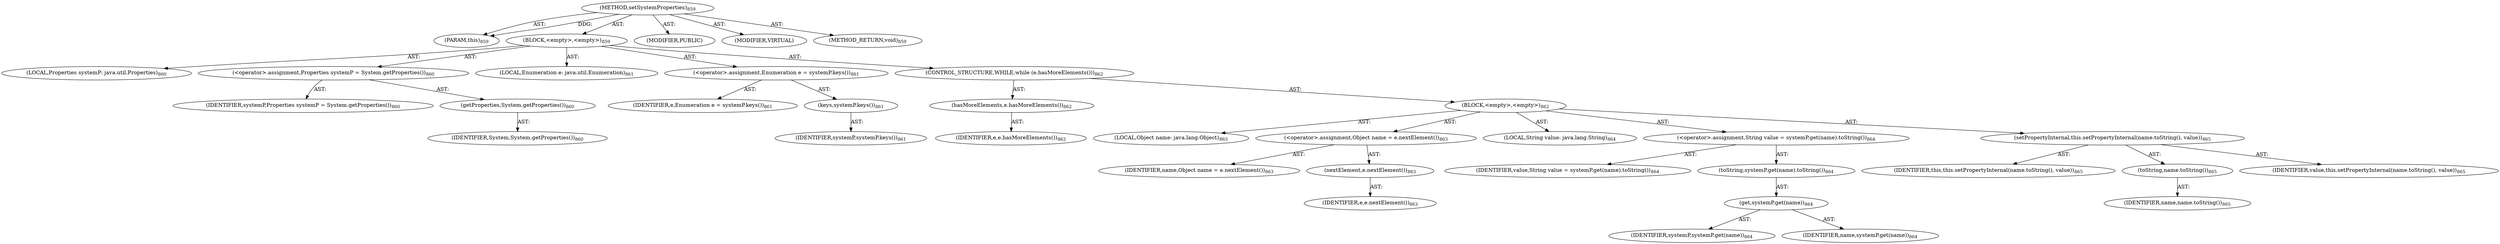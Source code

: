 digraph "setSystemProperties" {  
"111669149743" [label = <(METHOD,setSystemProperties)<SUB>859</SUB>> ]
"115964117027" [label = <(PARAM,this)<SUB>859</SUB>> ]
"25769803840" [label = <(BLOCK,&lt;empty&gt;,&lt;empty&gt;)<SUB>859</SUB>> ]
"94489280533" [label = <(LOCAL,Properties systemP: java.util.Properties)<SUB>860</SUB>> ]
"30064771310" [label = <(&lt;operator&gt;.assignment,Properties systemP = System.getProperties())<SUB>860</SUB>> ]
"68719477010" [label = <(IDENTIFIER,systemP,Properties systemP = System.getProperties())<SUB>860</SUB>> ]
"30064771311" [label = <(getProperties,System.getProperties())<SUB>860</SUB>> ]
"68719477011" [label = <(IDENTIFIER,System,System.getProperties())<SUB>860</SUB>> ]
"94489280534" [label = <(LOCAL,Enumeration e: java.util.Enumeration)<SUB>861</SUB>> ]
"30064771312" [label = <(&lt;operator&gt;.assignment,Enumeration e = systemP.keys())<SUB>861</SUB>> ]
"68719477012" [label = <(IDENTIFIER,e,Enumeration e = systemP.keys())<SUB>861</SUB>> ]
"30064771313" [label = <(keys,systemP.keys())<SUB>861</SUB>> ]
"68719477013" [label = <(IDENTIFIER,systemP,systemP.keys())<SUB>861</SUB>> ]
"47244640268" [label = <(CONTROL_STRUCTURE,WHILE,while (e.hasMoreElements()))<SUB>862</SUB>> ]
"30064771314" [label = <(hasMoreElements,e.hasMoreElements())<SUB>862</SUB>> ]
"68719477014" [label = <(IDENTIFIER,e,e.hasMoreElements())<SUB>862</SUB>> ]
"25769803841" [label = <(BLOCK,&lt;empty&gt;,&lt;empty&gt;)<SUB>862</SUB>> ]
"94489280535" [label = <(LOCAL,Object name: java.lang.Object)<SUB>863</SUB>> ]
"30064771315" [label = <(&lt;operator&gt;.assignment,Object name = e.nextElement())<SUB>863</SUB>> ]
"68719477015" [label = <(IDENTIFIER,name,Object name = e.nextElement())<SUB>863</SUB>> ]
"30064771316" [label = <(nextElement,e.nextElement())<SUB>863</SUB>> ]
"68719477016" [label = <(IDENTIFIER,e,e.nextElement())<SUB>863</SUB>> ]
"94489280536" [label = <(LOCAL,String value: java.lang.String)<SUB>864</SUB>> ]
"30064771317" [label = <(&lt;operator&gt;.assignment,String value = systemP.get(name).toString())<SUB>864</SUB>> ]
"68719477017" [label = <(IDENTIFIER,value,String value = systemP.get(name).toString())<SUB>864</SUB>> ]
"30064771318" [label = <(toString,systemP.get(name).toString())<SUB>864</SUB>> ]
"30064771319" [label = <(get,systemP.get(name))<SUB>864</SUB>> ]
"68719477018" [label = <(IDENTIFIER,systemP,systemP.get(name))<SUB>864</SUB>> ]
"68719477019" [label = <(IDENTIFIER,name,systemP.get(name))<SUB>864</SUB>> ]
"30064771320" [label = <(setPropertyInternal,this.setPropertyInternal(name.toString(), value))<SUB>865</SUB>> ]
"68719476783" [label = <(IDENTIFIER,this,this.setPropertyInternal(name.toString(), value))<SUB>865</SUB>> ]
"30064771321" [label = <(toString,name.toString())<SUB>865</SUB>> ]
"68719477020" [label = <(IDENTIFIER,name,name.toString())<SUB>865</SUB>> ]
"68719477021" [label = <(IDENTIFIER,value,this.setPropertyInternal(name.toString(), value))<SUB>865</SUB>> ]
"133143986317" [label = <(MODIFIER,PUBLIC)> ]
"133143986318" [label = <(MODIFIER,VIRTUAL)> ]
"128849018927" [label = <(METHOD_RETURN,void)<SUB>859</SUB>> ]
  "111669149743" -> "115964117027"  [ label = "AST: "] 
  "111669149743" -> "25769803840"  [ label = "AST: "] 
  "111669149743" -> "133143986317"  [ label = "AST: "] 
  "111669149743" -> "133143986318"  [ label = "AST: "] 
  "111669149743" -> "128849018927"  [ label = "AST: "] 
  "25769803840" -> "94489280533"  [ label = "AST: "] 
  "25769803840" -> "30064771310"  [ label = "AST: "] 
  "25769803840" -> "94489280534"  [ label = "AST: "] 
  "25769803840" -> "30064771312"  [ label = "AST: "] 
  "25769803840" -> "47244640268"  [ label = "AST: "] 
  "30064771310" -> "68719477010"  [ label = "AST: "] 
  "30064771310" -> "30064771311"  [ label = "AST: "] 
  "30064771311" -> "68719477011"  [ label = "AST: "] 
  "30064771312" -> "68719477012"  [ label = "AST: "] 
  "30064771312" -> "30064771313"  [ label = "AST: "] 
  "30064771313" -> "68719477013"  [ label = "AST: "] 
  "47244640268" -> "30064771314"  [ label = "AST: "] 
  "47244640268" -> "25769803841"  [ label = "AST: "] 
  "30064771314" -> "68719477014"  [ label = "AST: "] 
  "25769803841" -> "94489280535"  [ label = "AST: "] 
  "25769803841" -> "30064771315"  [ label = "AST: "] 
  "25769803841" -> "94489280536"  [ label = "AST: "] 
  "25769803841" -> "30064771317"  [ label = "AST: "] 
  "25769803841" -> "30064771320"  [ label = "AST: "] 
  "30064771315" -> "68719477015"  [ label = "AST: "] 
  "30064771315" -> "30064771316"  [ label = "AST: "] 
  "30064771316" -> "68719477016"  [ label = "AST: "] 
  "30064771317" -> "68719477017"  [ label = "AST: "] 
  "30064771317" -> "30064771318"  [ label = "AST: "] 
  "30064771318" -> "30064771319"  [ label = "AST: "] 
  "30064771319" -> "68719477018"  [ label = "AST: "] 
  "30064771319" -> "68719477019"  [ label = "AST: "] 
  "30064771320" -> "68719476783"  [ label = "AST: "] 
  "30064771320" -> "30064771321"  [ label = "AST: "] 
  "30064771320" -> "68719477021"  [ label = "AST: "] 
  "30064771321" -> "68719477020"  [ label = "AST: "] 
  "111669149743" -> "115964117027"  [ label = "DDG: "] 
}
